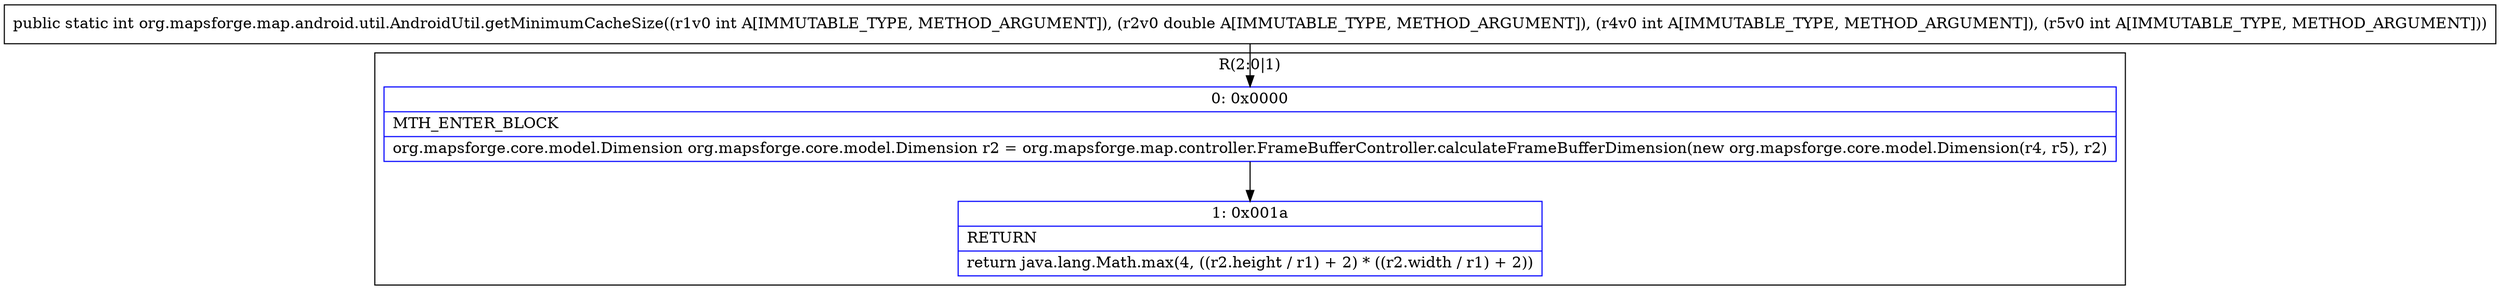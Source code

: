 digraph "CFG fororg.mapsforge.map.android.util.AndroidUtil.getMinimumCacheSize(IDII)I" {
subgraph cluster_Region_284138449 {
label = "R(2:0|1)";
node [shape=record,color=blue];
Node_0 [shape=record,label="{0\:\ 0x0000|MTH_ENTER_BLOCK\l|org.mapsforge.core.model.Dimension org.mapsforge.core.model.Dimension r2 = org.mapsforge.map.controller.FrameBufferController.calculateFrameBufferDimension(new org.mapsforge.core.model.Dimension(r4, r5), r2)\l}"];
Node_1 [shape=record,label="{1\:\ 0x001a|RETURN\l|return java.lang.Math.max(4, ((r2.height \/ r1) + 2) * ((r2.width \/ r1) + 2))\l}"];
}
MethodNode[shape=record,label="{public static int org.mapsforge.map.android.util.AndroidUtil.getMinimumCacheSize((r1v0 int A[IMMUTABLE_TYPE, METHOD_ARGUMENT]), (r2v0 double A[IMMUTABLE_TYPE, METHOD_ARGUMENT]), (r4v0 int A[IMMUTABLE_TYPE, METHOD_ARGUMENT]), (r5v0 int A[IMMUTABLE_TYPE, METHOD_ARGUMENT])) }"];
MethodNode -> Node_0;
Node_0 -> Node_1;
}

